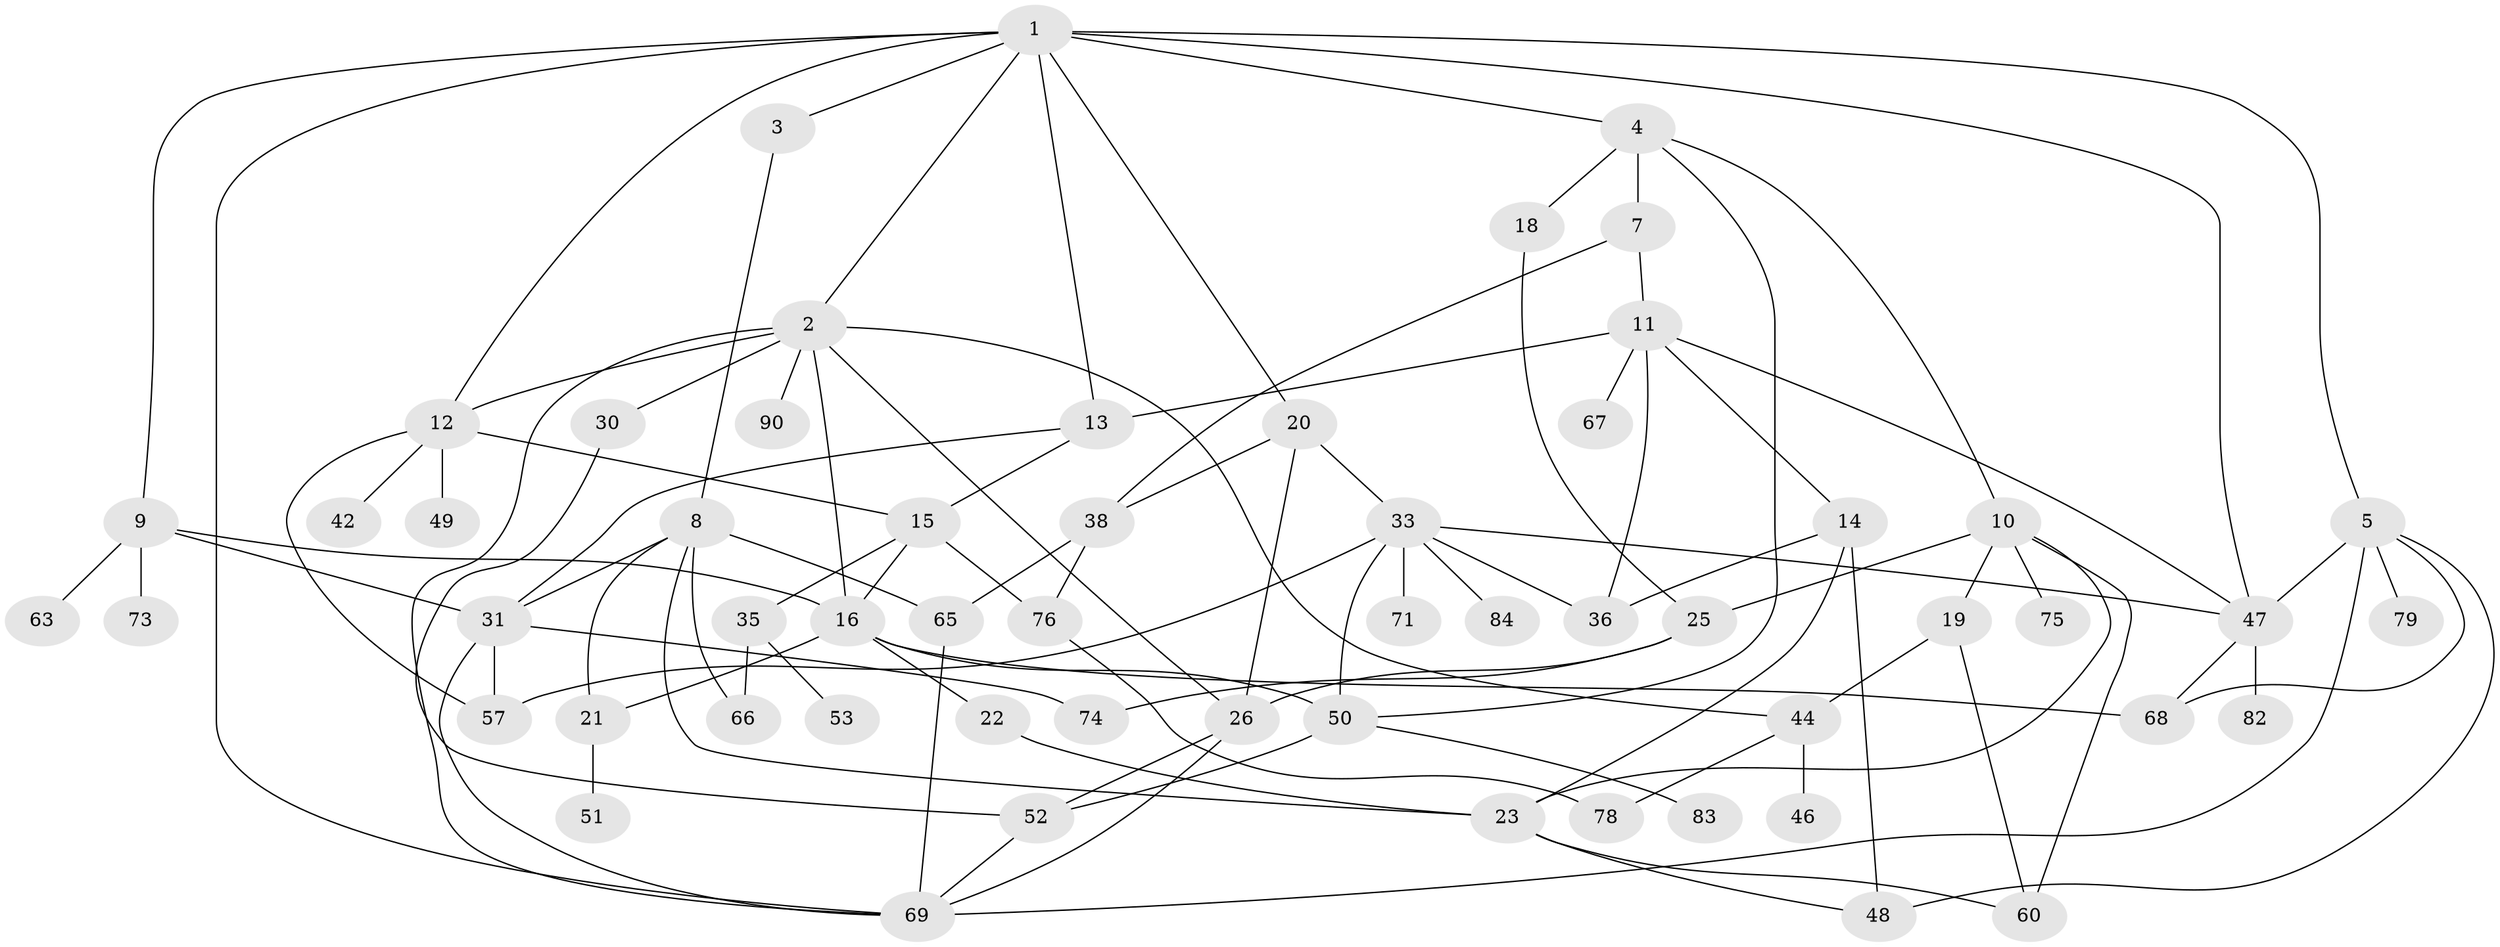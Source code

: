 // original degree distribution, {8: 0.010752688172043012, 6: 0.053763440860215055, 2: 0.1935483870967742, 4: 0.16129032258064516, 5: 0.15053763440860216, 3: 0.17204301075268819, 1: 0.25806451612903225}
// Generated by graph-tools (version 1.1) at 2025/10/02/27/25 16:10:52]
// undirected, 58 vertices, 101 edges
graph export_dot {
graph [start="1"]
  node [color=gray90,style=filled];
  1 [super="+17"];
  2 [super="+6"];
  3;
  4 [super="+37"];
  5 [super="+87"];
  7 [super="+80"];
  8 [super="+41"];
  9 [super="+64"];
  10 [super="+34"];
  11 [super="+54"];
  12 [super="+27"];
  13;
  14;
  15 [super="+89"];
  16 [super="+43"];
  18 [super="+29"];
  19 [super="+56"];
  20 [super="+28"];
  21 [super="+32"];
  22 [super="+59"];
  23 [super="+24"];
  25 [super="+91"];
  26;
  30;
  31 [super="+62"];
  33 [super="+45"];
  35 [super="+40"];
  36 [super="+39"];
  38 [super="+55"];
  42;
  44 [super="+61"];
  46;
  47 [super="+58"];
  48 [super="+72"];
  49;
  50 [super="+70"];
  51;
  52;
  53;
  57 [super="+81"];
  60 [super="+85"];
  63;
  65;
  66 [super="+77"];
  67;
  68 [super="+92"];
  69 [super="+88"];
  71 [super="+93"];
  73;
  74;
  75;
  76;
  78 [super="+86"];
  79;
  82;
  83;
  84;
  90;
  1 -- 2;
  1 -- 3;
  1 -- 4;
  1 -- 5;
  1 -- 9;
  1 -- 47;
  1 -- 69;
  1 -- 20;
  1 -- 12;
  1 -- 13;
  2 -- 30;
  2 -- 44;
  2 -- 90;
  2 -- 26;
  2 -- 12;
  2 -- 69;
  2 -- 16;
  3 -- 8;
  4 -- 7;
  4 -- 10;
  4 -- 18;
  4 -- 50;
  5 -- 79;
  5 -- 69;
  5 -- 68;
  5 -- 47;
  5 -- 48;
  7 -- 11;
  7 -- 38;
  8 -- 21;
  8 -- 23;
  8 -- 66;
  8 -- 65;
  8 -- 31;
  9 -- 63;
  9 -- 73;
  9 -- 16;
  9 -- 31;
  10 -- 19;
  10 -- 75;
  10 -- 25;
  10 -- 60;
  10 -- 23;
  11 -- 13;
  11 -- 14;
  11 -- 36;
  11 -- 67;
  11 -- 47;
  12 -- 15;
  12 -- 42;
  12 -- 49 [weight=2];
  12 -- 57;
  13 -- 31;
  13 -- 15;
  14 -- 48;
  14 -- 23;
  14 -- 36;
  15 -- 16;
  15 -- 35;
  15 -- 76;
  16 -- 22;
  16 -- 21;
  16 -- 50;
  16 -- 68;
  18 -- 25;
  19 -- 60 [weight=2];
  19 -- 44;
  20 -- 26;
  20 -- 33;
  20 -- 38;
  21 -- 51;
  22 -- 23;
  23 -- 48;
  23 -- 60;
  25 -- 26;
  25 -- 74;
  26 -- 52;
  26 -- 69;
  30 -- 52;
  31 -- 69;
  31 -- 57;
  31 -- 74;
  33 -- 71;
  33 -- 50;
  33 -- 36;
  33 -- 84;
  33 -- 57;
  33 -- 47;
  35 -- 53;
  35 -- 66;
  38 -- 65;
  38 -- 76;
  44 -- 46;
  44 -- 78;
  47 -- 82;
  47 -- 68;
  50 -- 83;
  50 -- 52;
  52 -- 69;
  65 -- 69;
  76 -- 78;
}
